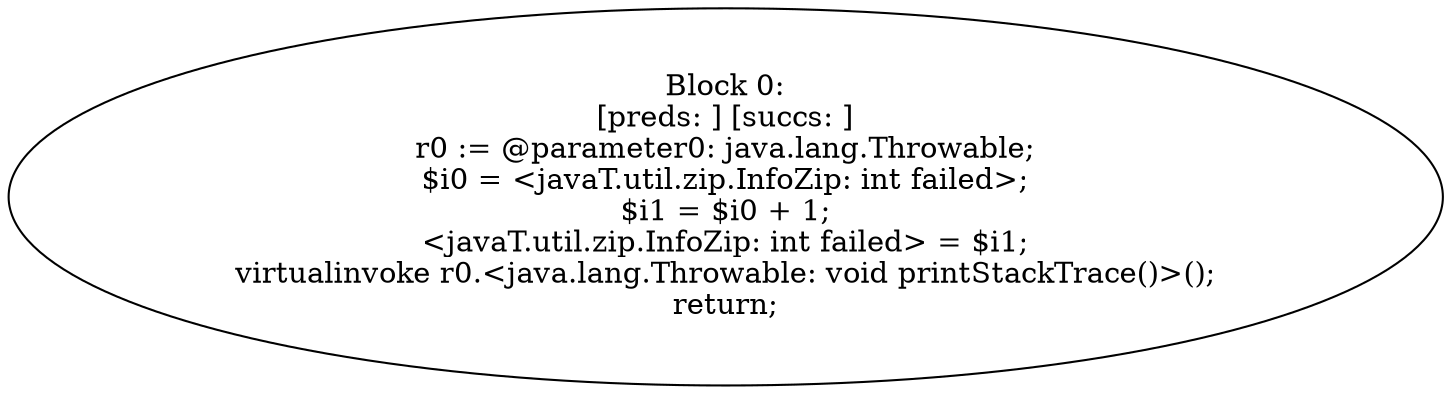 digraph "unitGraph" {
    "Block 0:
[preds: ] [succs: ]
r0 := @parameter0: java.lang.Throwable;
$i0 = <javaT.util.zip.InfoZip: int failed>;
$i1 = $i0 + 1;
<javaT.util.zip.InfoZip: int failed> = $i1;
virtualinvoke r0.<java.lang.Throwable: void printStackTrace()>();
return;
"
}
